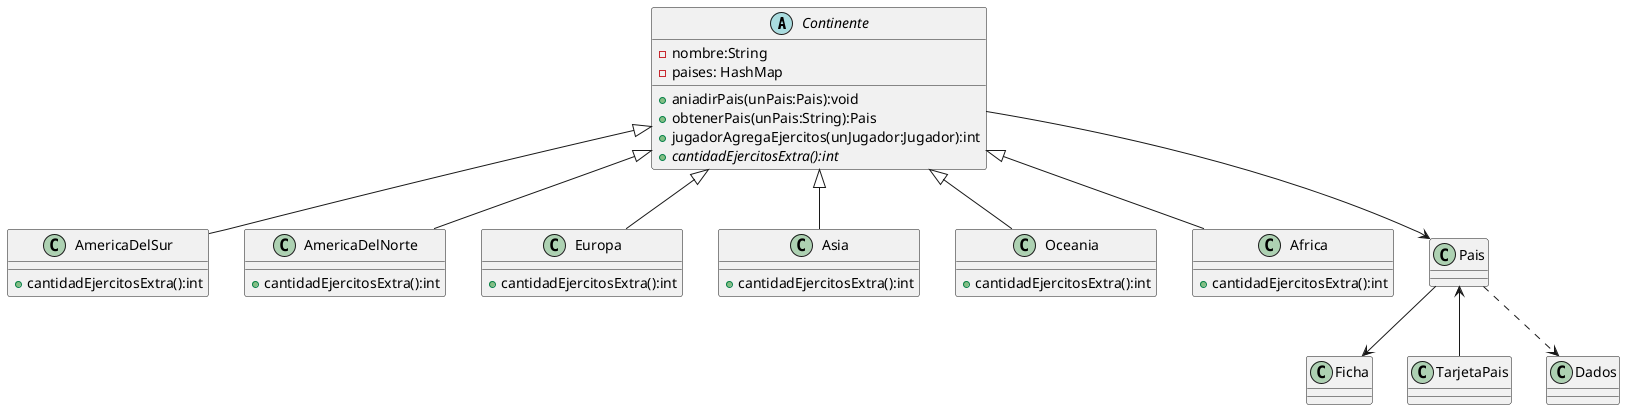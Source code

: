 @startuml

abstract class Continente{
    - nombre:String
    - paises: HashMap
    + aniadirPais(unPais:Pais):void
    + obtenerPais(unPais:String):Pais
    +jugadorAgregaEjercitos(unJugador:Jugador):int
    +{abstract} cantidadEjercitosExtra():int

}
class AmericaDelSur{
    + cantidadEjercitosExtra():int
}
class AmericaDelNorte{
    + cantidadEjercitosExtra():int
}
class Europa{
    + cantidadEjercitosExtra():int
}
class Asia{
    + cantidadEjercitosExtra():int
}
class Oceania{
    + cantidadEjercitosExtra():int
}
class Africa{
    + cantidadEjercitosExtra():int
}



Continente <|-- AmericaDelSur
Continente <|-- AmericaDelNorte
Continente <|-- Asia
Continente <|-- Europa
Continente <|-- Oceania
Continente <|-- Africa

Continente --> Pais
Pais --> Ficha
Pais <-- TarjetaPais
Pais ..> Dados

@enduml